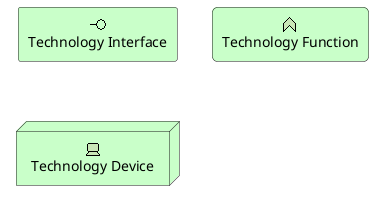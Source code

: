 {
  "sha1": "cwiojk3z9n69o2sa077vc30t964hwz",
  "insertion": {
    "when": "2024-06-01T09:03:02.156Z",
    "url": "http://forum.plantuml.net/9525/archimate-using-a-node-for-technology-device",
    "user": "plantuml@gmail.com"
  }
}
@startuml
skinparam rectangle {
    Shadowing False
}

skinparam node {
    Shadowing False
    StereotypeAlignment right
}

skinparam rectangle<<behavioural>> {
    RoundCorner 10

}

rectangle "Technology Interface" as TInterface <<$archimate/interface>> #TECHNOLOGY
rectangle "Technology Function" as TFunction <<$archimate/technology-function>> <<behavioural>> #TECHNOLOGY
node "Technology Device" as TDevice <<$archimate/technology-device>> #TECHNOLOGY
@enduml
